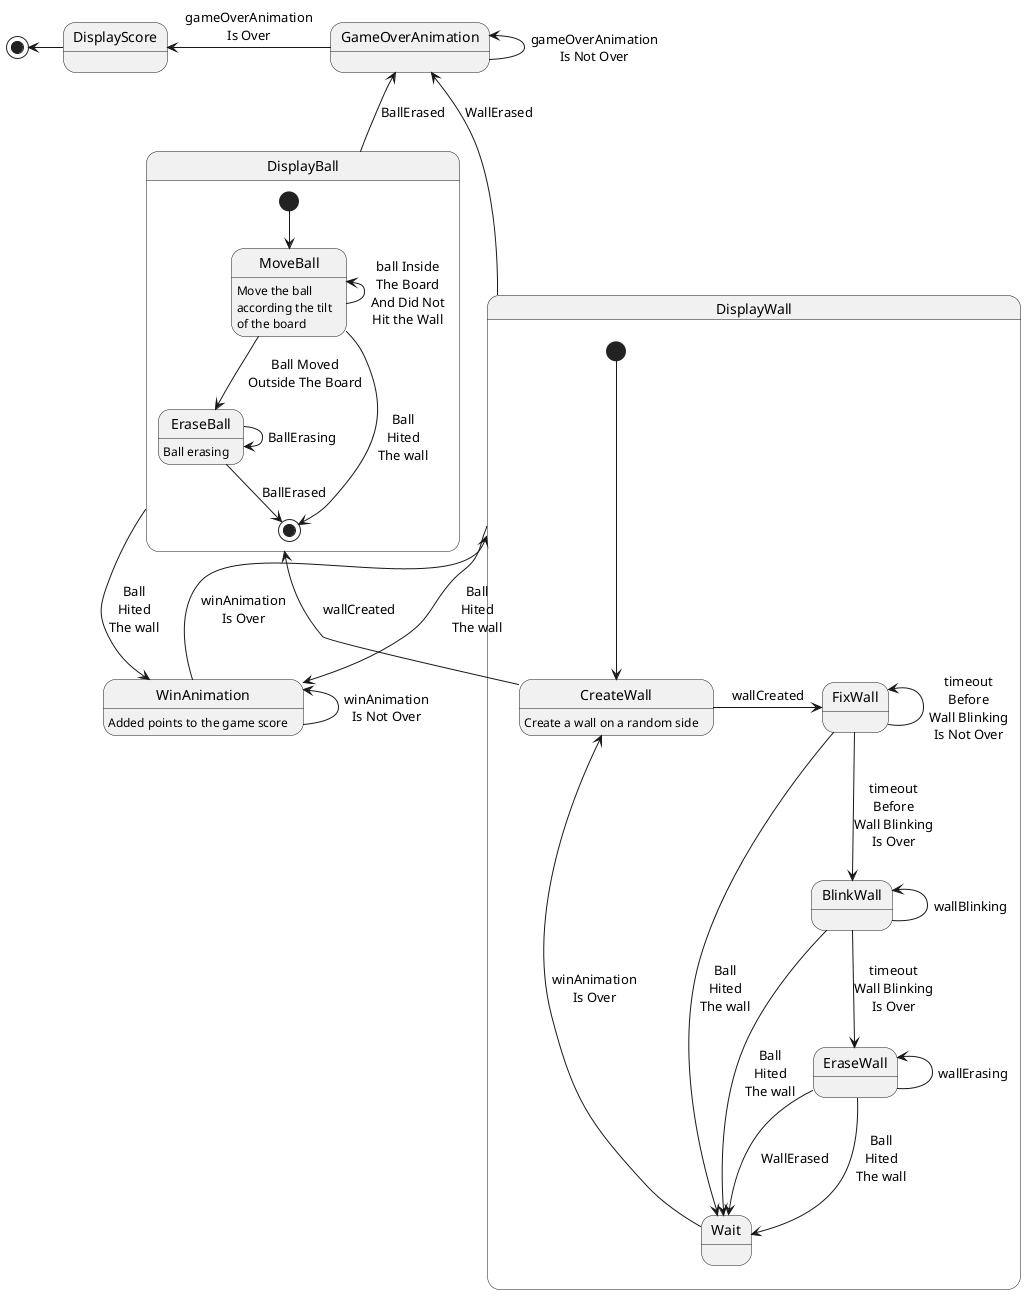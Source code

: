 @startuml

state DisplayBall {
    [*] --> MoveBall

    MoveBall : Move the ball\naccording the tilt\nof the board
    MoveBall -up-> MoveBall : ball Inside\nThe Board\nAnd Did Not\nHit the Wall
    MoveBall --> EraseBall :  Ball Moved\nOutside The Board
    MoveBall --> [*] : Ball\nHited\nThe wall

    EraseBall : Ball erasing
    EraseBall -> EraseBall : BallErasing
    EraseBall --> [*] : BallErased
}
DisplayBall --> WinAnimation : Ball\nHited\nThe wall
DisplayBall -up-> GameOverAnimation : BallErased

state DisplayWall {
    [*] --> CreateWall

    CreateWall : Create a wall on a random side
    CreateWall -> FixWall : wallCreated
    CreateWall --> DisplayBall : wallCreated

    FixWall -up-> FixWall : timeout\nBefore\nWall Blinking\nIs Not Over
    FixWall --> BlinkWall : timeout\nBefore\nWall Blinking\nIs Over
    FixWall ->  Wait :  Ball\nHited\nThe wall
    
    BlinkWall -up-> BlinkWall : wallBlinking
    BlinkWall --> EraseWall : timeout\nWall Blinking\nIs Over
    BlinkWall ->  Wait :  Ball\nHited\nThe wall

    EraseWall -up-> EraseWall : wallErasing
    EraseWall --> Wait : WallErased
    EraseWall ->  Wait :  Ball\nHited\nThe wall

    Wait -> CreateWall : winAnimation\nIs Over
}

DisplayWall -up-> GameOverAnimation : WallErased
DisplayWall --> WinAnimation : Ball\nHited\nThe wall

WinAnimation : Added points to the game score
WinAnimation -up-> WinAnimation : winAnimation\nIs Not Over
WinAnimation -down-> DisplayWall : winAnimation\nIs Over

GameOverAnimation -up-> GameOverAnimation : gameOverAnimation\nIs Not Over
GameOverAnimation -left-> DisplayScore : gameOverAnimation\nIs Over

DisplayScore -left-> [*]

@enduml

